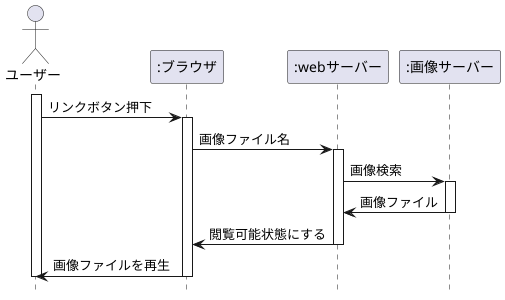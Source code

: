 @startuml
hide footbox
actor ユーザー as user
participant ":ブラウザ" as brow
participant ":webサーバー" as web
participant ":画像サーバー" as img
activate user
    user -> brow :リンクボタン押下
    activate brow
        brow -> web :画像ファイル名
        activate web
            web -> img :画像検索
            activate img
                web <- img :画像ファイル
            deactivate img
            brow <- web :閲覧可能状態にする
        deactivate web
        user <- brow :画像ファイルを再生
    deactivate brow
deactivate user
@enduml